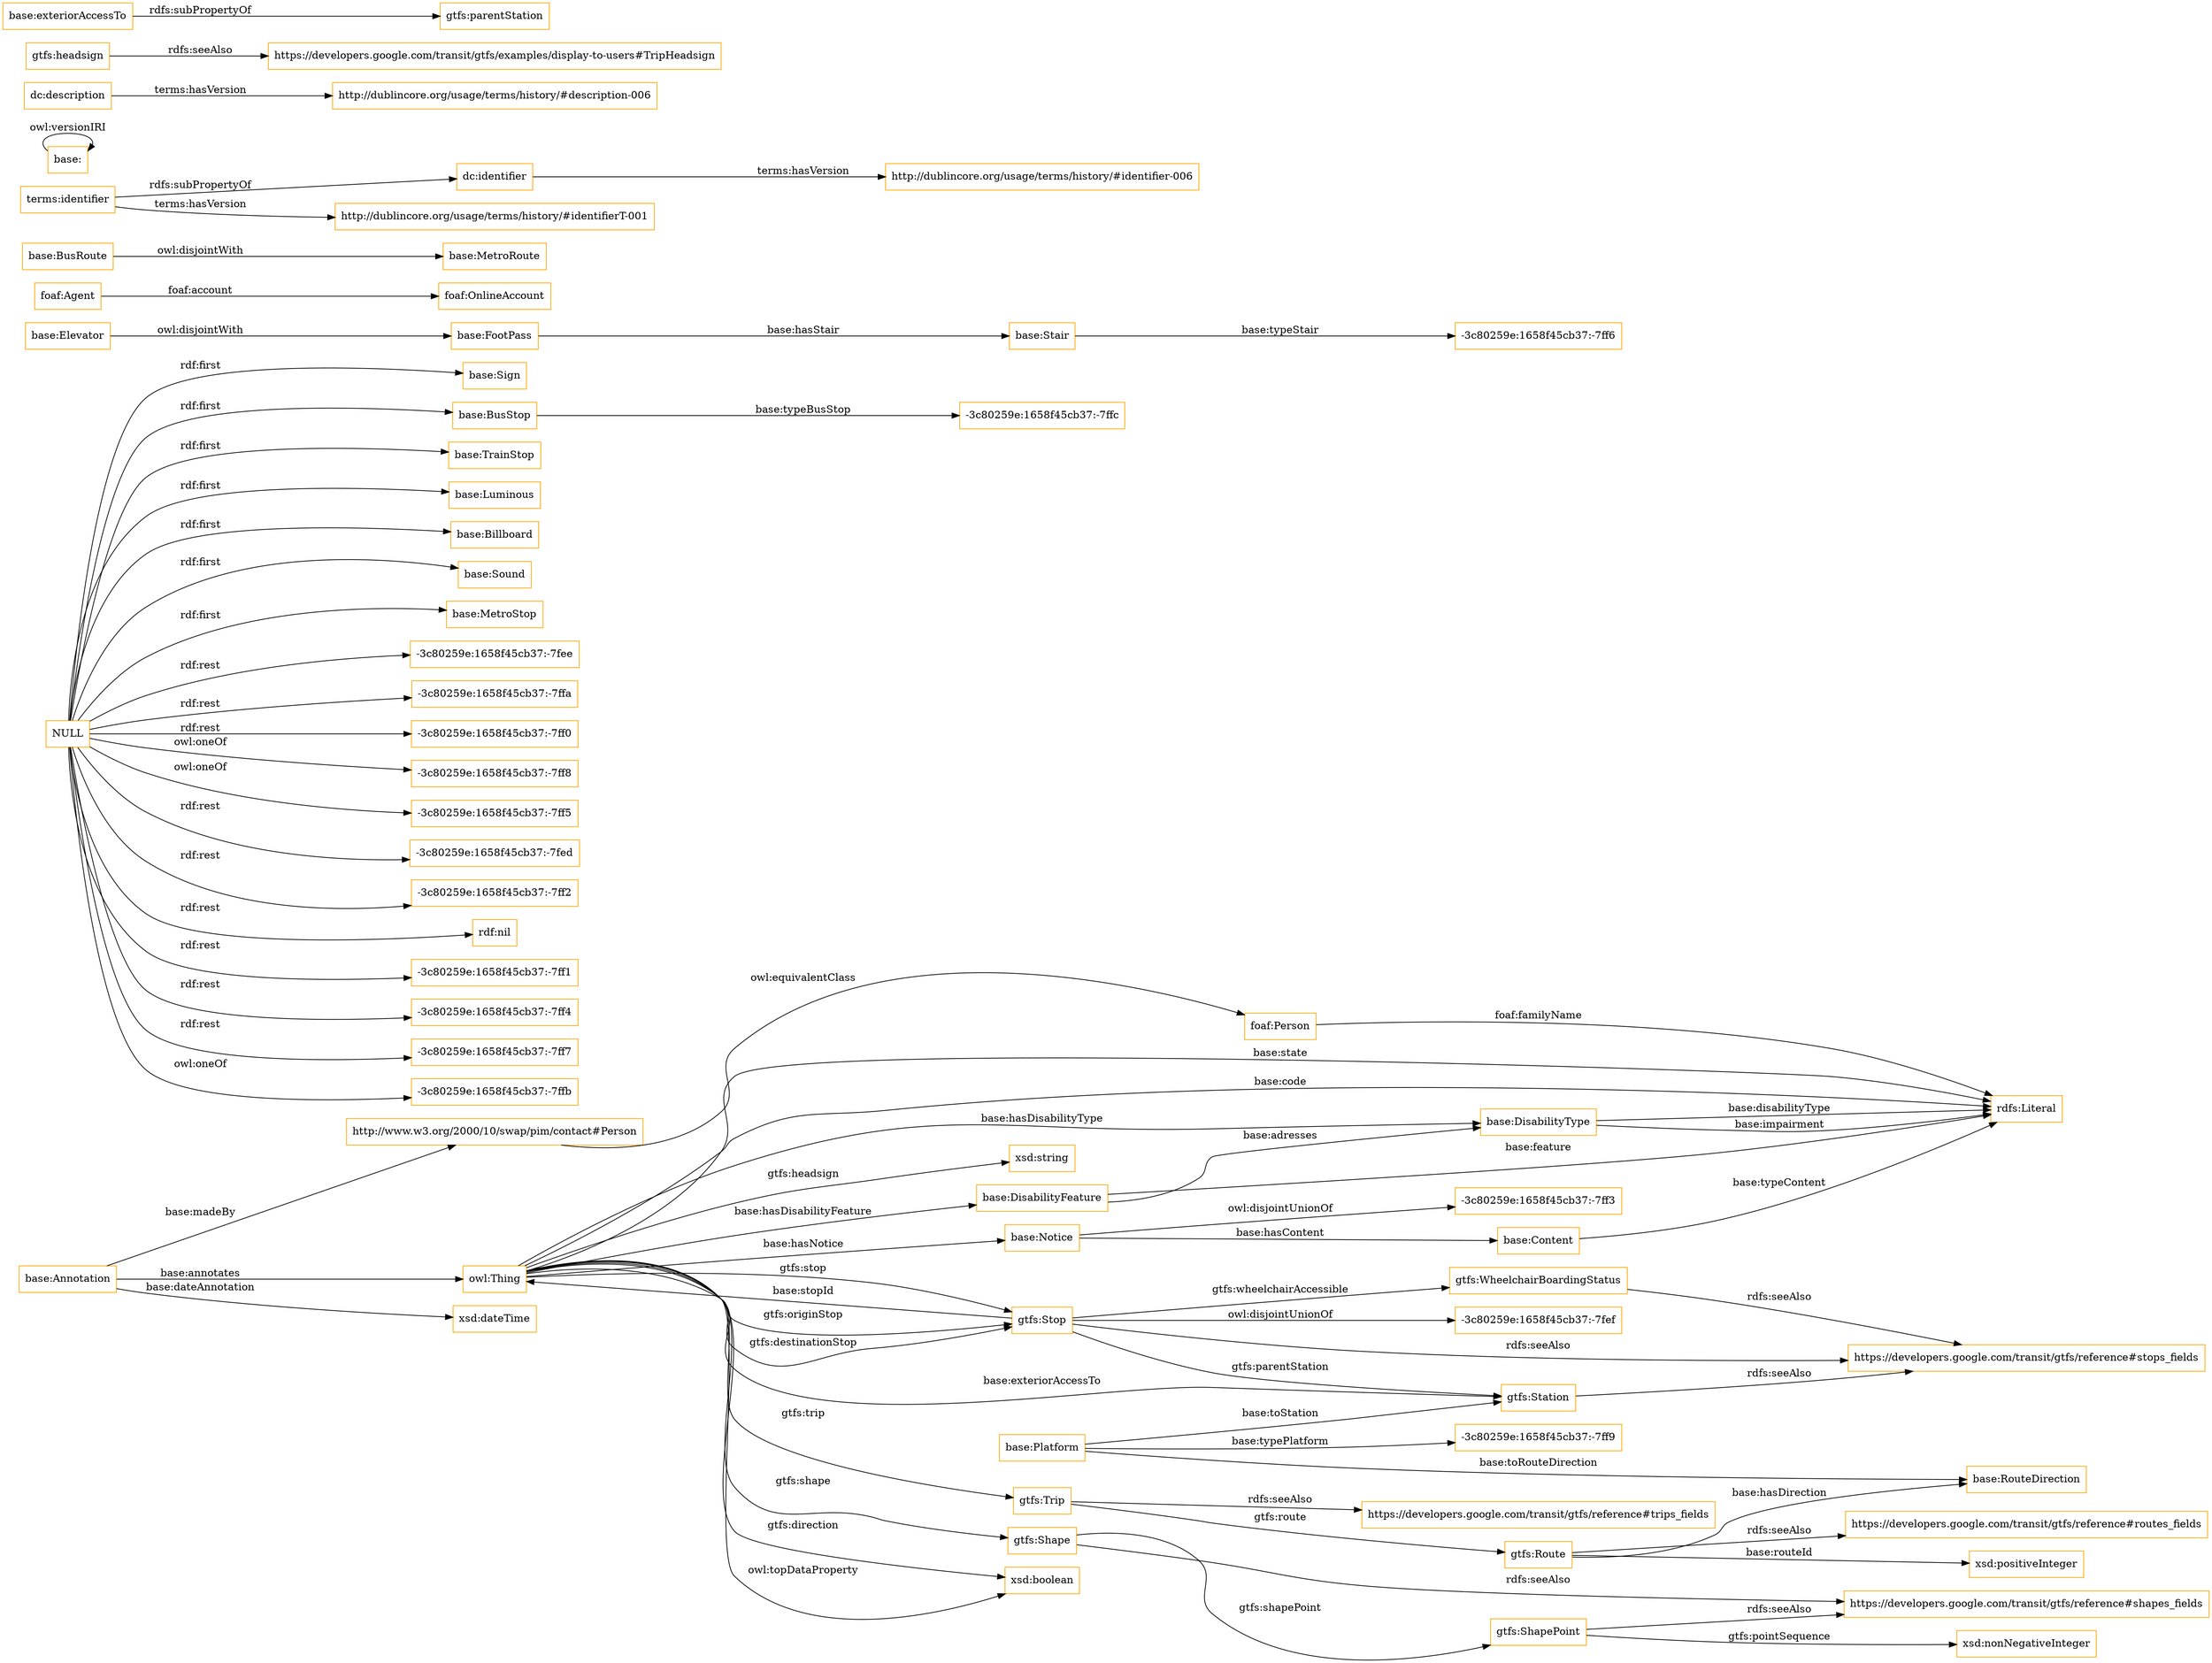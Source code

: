 digraph ar2dtool_diagram { 
rankdir=LR;
size="1501"
node [shape = rectangle, color="orange"]; "base:Annotation" "base:Sign" "http://www.w3.org/2000/10/swap/pim/contact#Person" "base:Elevator" "foaf:Agent" "base:Stair" "gtfs:Station" "base:BusStop" "base:DisabilityFeature" "base:BusRoute" "base:Platform" "base:Content" "gtfs:WheelchairBoardingStatus" "base:TrainStop" "base:Luminous" "base:Billboard" "gtfs:Shape" "base:RouteDirection" "foaf:OnlineAccount" "base:FootPass" "base:Sound" "base:MetroStop" "gtfs:Trip" "base:Notice" "foaf:Person" "gtfs:Stop" "gtfs:ShapePoint" "base:MetroRoute" "gtfs:Route" "base:DisabilityType" ; /*classes style*/
	"gtfs:Shape" -> "https://developers.google.com/transit/gtfs/reference#shapes_fields" [ label = "rdfs:seeAlso" ];
	"dc:identifier" -> "http://dublincore.org/usage/terms/history/#identifier-006" [ label = "terms:hasVersion" ];
	"gtfs:ShapePoint" -> "https://developers.google.com/transit/gtfs/reference#shapes_fields" [ label = "rdfs:seeAlso" ];
	"gtfs:Trip" -> "https://developers.google.com/transit/gtfs/reference#trips_fields" [ label = "rdfs:seeAlso" ];
	"base:" -> "base:" [ label = "owl:versionIRI" ];
	"dc:description" -> "http://dublincore.org/usage/terms/history/#description-006" [ label = "terms:hasVersion" ];
	"gtfs:headsign" -> "https://developers.google.com/transit/gtfs/examples/display-to-users#TripHeadsign" [ label = "rdfs:seeAlso" ];
	"base:exteriorAccessTo" -> "gtfs:parentStation" [ label = "rdfs:subPropertyOf" ];
	"terms:identifier" -> "dc:identifier" [ label = "rdfs:subPropertyOf" ];
	"terms:identifier" -> "http://dublincore.org/usage/terms/history/#identifierT-001" [ label = "terms:hasVersion" ];
	"gtfs:Stop" -> "https://developers.google.com/transit/gtfs/reference#stops_fields" [ label = "rdfs:seeAlso" ];
	"gtfs:Stop" -> "-3c80259e:1658f45cb37:-7fef" [ label = "owl:disjointUnionOf" ];
	"base:Elevator" -> "base:FootPass" [ label = "owl:disjointWith" ];
	"gtfs:Station" -> "https://developers.google.com/transit/gtfs/reference#stops_fields" [ label = "rdfs:seeAlso" ];
	"NULL" -> "-3c80259e:1658f45cb37:-7fee" [ label = "rdf:rest" ];
	"NULL" -> "-3c80259e:1658f45cb37:-7ffa" [ label = "rdf:rest" ];
	"NULL" -> "-3c80259e:1658f45cb37:-7ff0" [ label = "rdf:rest" ];
	"NULL" -> "-3c80259e:1658f45cb37:-7ff8" [ label = "owl:oneOf" ];
	"NULL" -> "base:BusStop" [ label = "rdf:first" ];
	"NULL" -> "base:Luminous" [ label = "rdf:first" ];
	"NULL" -> "base:Billboard" [ label = "rdf:first" ];
	"NULL" -> "base:Sound" [ label = "rdf:first" ];
	"NULL" -> "-3c80259e:1658f45cb37:-7ff5" [ label = "owl:oneOf" ];
	"NULL" -> "-3c80259e:1658f45cb37:-7fed" [ label = "rdf:rest" ];
	"NULL" -> "base:Sign" [ label = "rdf:first" ];
	"NULL" -> "base:MetroStop" [ label = "rdf:first" ];
	"NULL" -> "-3c80259e:1658f45cb37:-7ff2" [ label = "rdf:rest" ];
	"NULL" -> "rdf:nil" [ label = "rdf:rest" ];
	"NULL" -> "base:TrainStop" [ label = "rdf:first" ];
	"NULL" -> "-3c80259e:1658f45cb37:-7ff1" [ label = "rdf:rest" ];
	"NULL" -> "-3c80259e:1658f45cb37:-7ff4" [ label = "rdf:rest" ];
	"NULL" -> "-3c80259e:1658f45cb37:-7ff7" [ label = "rdf:rest" ];
	"NULL" -> "-3c80259e:1658f45cb37:-7ffb" [ label = "owl:oneOf" ];
	"base:BusRoute" -> "base:MetroRoute" [ label = "owl:disjointWith" ];
	"http://www.w3.org/2000/10/swap/pim/contact#Person" -> "foaf:Person" [ label = "owl:equivalentClass" ];
	"base:Notice" -> "-3c80259e:1658f45cb37:-7ff3" [ label = "owl:disjointUnionOf" ];
	"gtfs:Route" -> "https://developers.google.com/transit/gtfs/reference#routes_fields" [ label = "rdfs:seeAlso" ];
	"gtfs:WheelchairBoardingStatus" -> "https://developers.google.com/transit/gtfs/reference#stops_fields" [ label = "rdfs:seeAlso" ];
	"base:BusStop" -> "-3c80259e:1658f45cb37:-7ffc" [ label = "base:typeBusStop" ];
	"base:DisabilityType" -> "rdfs:Literal" [ label = "base:disabilityType" ];
	"owl:Thing" -> "base:DisabilityType" [ label = "base:hasDisabilityType" ];
	"gtfs:ShapePoint" -> "xsd:nonNegativeInteger" [ label = "gtfs:pointSequence" ];
	"base:Platform" -> "gtfs:Station" [ label = "base:toStation" ];
	"base:Platform" -> "base:RouteDirection" [ label = "base:toRouteDirection" ];
	"owl:Thing" -> "rdfs:Literal" [ label = "base:state" ];
	"gtfs:Stop" -> "gtfs:Station" [ label = "gtfs:parentStation" ];
	"gtfs:Stop" -> "owl:Thing" [ label = "base:stopId" ];
	"base:Platform" -> "-3c80259e:1658f45cb37:-7ff9" [ label = "base:typePlatform" ];
	"owl:Thing" -> "rdfs:Literal" [ label = "base:code" ];
	"foaf:Person" -> "rdfs:Literal" [ label = "foaf:familyName" ];
	"base:DisabilityType" -> "rdfs:Literal" [ label = "base:impairment" ];
	"gtfs:Shape" -> "gtfs:ShapePoint" [ label = "gtfs:shapePoint" ];
	"owl:Thing" -> "gtfs:Stop" [ label = "gtfs:originStop" ];
	"owl:Thing" -> "gtfs:Trip" [ label = "gtfs:trip" ];
	"base:Stair" -> "-3c80259e:1658f45cb37:-7ff6" [ label = "base:typeStair" ];
	"owl:Thing" -> "xsd:boolean" [ label = "gtfs:direction" ];
	"owl:Thing" -> "gtfs:Shape" [ label = "gtfs:shape" ];
	"base:Annotation" -> "xsd:dateTime" [ label = "base:dateAnnotation" ];
	"owl:Thing" -> "gtfs:Stop" [ label = "gtfs:destinationStop" ];
	"base:FootPass" -> "base:Stair" [ label = "base:hasStair" ];
	"gtfs:Stop" -> "gtfs:WheelchairBoardingStatus" [ label = "gtfs:wheelchairAccessible" ];
	"base:Annotation" -> "owl:Thing" [ label = "base:annotates" ];
	"owl:Thing" -> "gtfs:Stop" [ label = "gtfs:stop" ];
	"base:Content" -> "rdfs:Literal" [ label = "base:typeContent" ];
	"base:DisabilityFeature" -> "base:DisabilityType" [ label = "base:adresses" ];
	"base:Annotation" -> "http://www.w3.org/2000/10/swap/pim/contact#Person" [ label = "base:madeBy" ];
	"owl:Thing" -> "base:Notice" [ label = "base:hasNotice" ];
	"foaf:Agent" -> "foaf:OnlineAccount" [ label = "foaf:account" ];
	"base:DisabilityFeature" -> "rdfs:Literal" [ label = "base:feature" ];
	"gtfs:Route" -> "base:RouteDirection" [ label = "base:hasDirection" ];
	"gtfs:Route" -> "xsd:positiveInteger" [ label = "base:routeId" ];
	"gtfs:Trip" -> "gtfs:Route" [ label = "gtfs:route" ];
	"owl:Thing" -> "gtfs:Station" [ label = "base:exteriorAccessTo" ];
	"owl:Thing" -> "xsd:boolean" [ label = "owl:topDataProperty" ];
	"owl:Thing" -> "xsd:string" [ label = "gtfs:headsign" ];
	"base:Notice" -> "base:Content" [ label = "base:hasContent" ];
	"owl:Thing" -> "base:DisabilityFeature" [ label = "base:hasDisabilityFeature" ];

}
